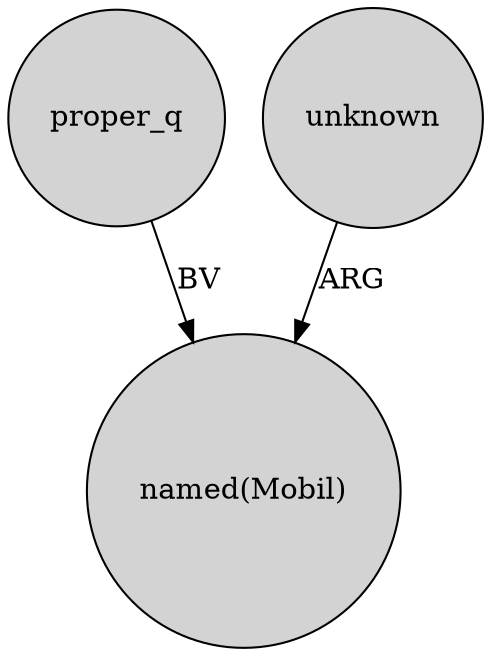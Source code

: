 digraph {
	node [shape=circle style=filled]
	proper_q -> "named(Mobil)" [label=BV]
	unknown -> "named(Mobil)" [label=ARG]
}
